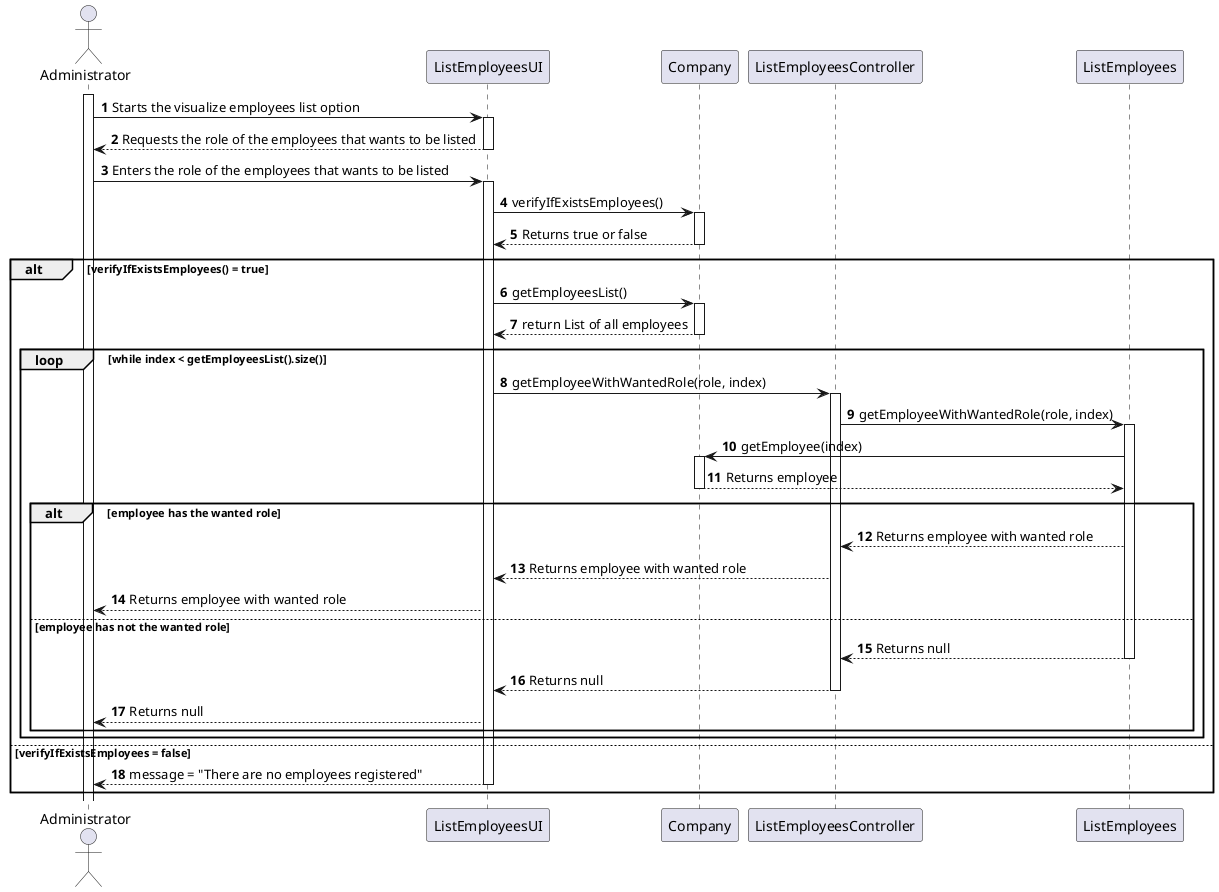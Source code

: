 @startuml
'https://plantuml.com/sequence-diagram

autonumber

actor Administrator
activate Administrator
Administrator -> ListEmployeesUI : Starts the visualize employees list option
activate ListEmployeesUI
ListEmployeesUI --> Administrator :Requests the role of the employees that wants to be listed
deactivate ListEmployeesUI
Administrator -> ListEmployeesUI: Enters the role of the employees that wants to be listed
activate ListEmployeesUI
ListEmployeesUI -> Company: verifyIfExistsEmployees()
activate Company
Company --> ListEmployeesUI : Returns true or false
deactivate Company

alt verifyIfExistsEmployees() = true
ListEmployeesUI -> Company : getEmployeesList()
activate Company
Company --> ListEmployeesUI : return List of all employees
deactivate Company

loop while index < getEmployeesList().size()
ListEmployeesUI -> ListEmployeesController : getEmployeeWithWantedRole(role, index)
activate ListEmployeesController
ListEmployeesController -> ListEmployees : getEmployeeWithWantedRole(role, index)
activate ListEmployees

ListEmployees -> Company : getEmployee(index)
activate Company
Company --> ListEmployees : Returns employee
deactivate Company

alt employee has the wanted role
ListEmployees --> ListEmployeesController : Returns employee with wanted role
ListEmployeesController --> ListEmployeesUI : Returns employee with wanted role
ListEmployeesUI --> Administrator : Returns employee with wanted role
else employee has not the wanted role
ListEmployees --> ListEmployeesController : Returns null
deactivate ListEmployees
ListEmployeesController --> ListEmployeesUI : Returns null
deactivate ListEmployeesController
ListEmployeesUI --> Administrator : Returns null
end

end

else verifyIfExistsEmployees = false
ListEmployeesUI --> Administrator : message = "There are no employees registered"
deactivate ListEmployeesUI
end









@enduml